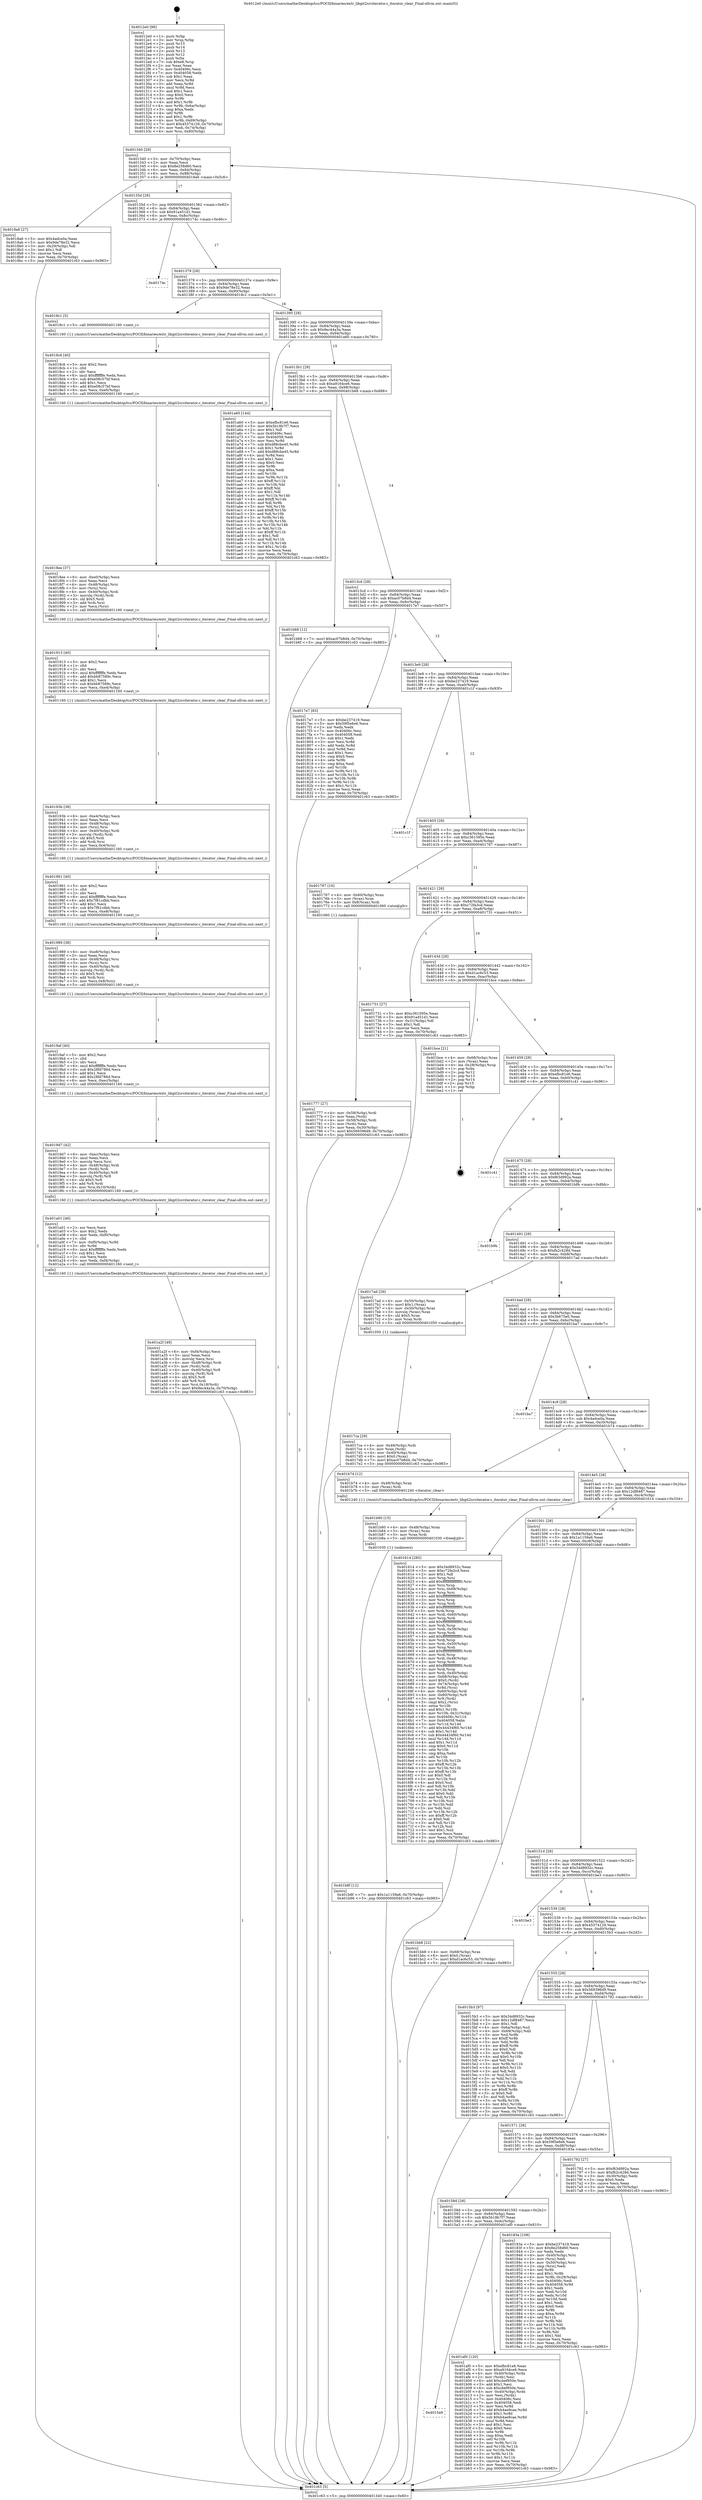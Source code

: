 digraph "0x4012e0" {
  label = "0x4012e0 (/mnt/c/Users/mathe/Desktop/tcc/POCII/binaries/extr_libgit2srciterator.c_iterator_clear_Final-ollvm.out::main(0))"
  labelloc = "t"
  node[shape=record]

  Entry [label="",width=0.3,height=0.3,shape=circle,fillcolor=black,style=filled]
  "0x401340" [label="{
     0x401340 [29]\l
     | [instrs]\l
     &nbsp;&nbsp;0x401340 \<+3\>: mov -0x70(%rbp),%eax\l
     &nbsp;&nbsp;0x401343 \<+2\>: mov %eax,%ecx\l
     &nbsp;&nbsp;0x401345 \<+6\>: sub $0x8e258d60,%ecx\l
     &nbsp;&nbsp;0x40134b \<+6\>: mov %eax,-0x84(%rbp)\l
     &nbsp;&nbsp;0x401351 \<+6\>: mov %ecx,-0x88(%rbp)\l
     &nbsp;&nbsp;0x401357 \<+6\>: je 00000000004018a6 \<main+0x5c6\>\l
  }"]
  "0x4018a6" [label="{
     0x4018a6 [27]\l
     | [instrs]\l
     &nbsp;&nbsp;0x4018a6 \<+5\>: mov $0x4adce0a,%eax\l
     &nbsp;&nbsp;0x4018ab \<+5\>: mov $0x9de78e32,%ecx\l
     &nbsp;&nbsp;0x4018b0 \<+3\>: mov -0x29(%rbp),%dl\l
     &nbsp;&nbsp;0x4018b3 \<+3\>: test $0x1,%dl\l
     &nbsp;&nbsp;0x4018b6 \<+3\>: cmovne %ecx,%eax\l
     &nbsp;&nbsp;0x4018b9 \<+3\>: mov %eax,-0x70(%rbp)\l
     &nbsp;&nbsp;0x4018bc \<+5\>: jmp 0000000000401c63 \<main+0x983\>\l
  }"]
  "0x40135d" [label="{
     0x40135d [28]\l
     | [instrs]\l
     &nbsp;&nbsp;0x40135d \<+5\>: jmp 0000000000401362 \<main+0x82\>\l
     &nbsp;&nbsp;0x401362 \<+6\>: mov -0x84(%rbp),%eax\l
     &nbsp;&nbsp;0x401368 \<+5\>: sub $0x91a451d1,%eax\l
     &nbsp;&nbsp;0x40136d \<+6\>: mov %eax,-0x8c(%rbp)\l
     &nbsp;&nbsp;0x401373 \<+6\>: je 000000000040174c \<main+0x46c\>\l
  }"]
  Exit [label="",width=0.3,height=0.3,shape=circle,fillcolor=black,style=filled,peripheries=2]
  "0x40174c" [label="{
     0x40174c\l
  }", style=dashed]
  "0x401379" [label="{
     0x401379 [28]\l
     | [instrs]\l
     &nbsp;&nbsp;0x401379 \<+5\>: jmp 000000000040137e \<main+0x9e\>\l
     &nbsp;&nbsp;0x40137e \<+6\>: mov -0x84(%rbp),%eax\l
     &nbsp;&nbsp;0x401384 \<+5\>: sub $0x9de78e32,%eax\l
     &nbsp;&nbsp;0x401389 \<+6\>: mov %eax,-0x90(%rbp)\l
     &nbsp;&nbsp;0x40138f \<+6\>: je 00000000004018c1 \<main+0x5e1\>\l
  }"]
  "0x401b8f" [label="{
     0x401b8f [12]\l
     | [instrs]\l
     &nbsp;&nbsp;0x401b8f \<+7\>: movl $0x1a1159a6,-0x70(%rbp)\l
     &nbsp;&nbsp;0x401b96 \<+5\>: jmp 0000000000401c63 \<main+0x983\>\l
  }"]
  "0x4018c1" [label="{
     0x4018c1 [5]\l
     | [instrs]\l
     &nbsp;&nbsp;0x4018c1 \<+5\>: call 0000000000401160 \<next_i\>\l
     | [calls]\l
     &nbsp;&nbsp;0x401160 \{1\} (/mnt/c/Users/mathe/Desktop/tcc/POCII/binaries/extr_libgit2srciterator.c_iterator_clear_Final-ollvm.out::next_i)\l
  }"]
  "0x401395" [label="{
     0x401395 [28]\l
     | [instrs]\l
     &nbsp;&nbsp;0x401395 \<+5\>: jmp 000000000040139a \<main+0xba\>\l
     &nbsp;&nbsp;0x40139a \<+6\>: mov -0x84(%rbp),%eax\l
     &nbsp;&nbsp;0x4013a0 \<+5\>: sub $0x9ec44a3a,%eax\l
     &nbsp;&nbsp;0x4013a5 \<+6\>: mov %eax,-0x94(%rbp)\l
     &nbsp;&nbsp;0x4013ab \<+6\>: je 0000000000401a60 \<main+0x780\>\l
  }"]
  "0x401b80" [label="{
     0x401b80 [15]\l
     | [instrs]\l
     &nbsp;&nbsp;0x401b80 \<+4\>: mov -0x48(%rbp),%rax\l
     &nbsp;&nbsp;0x401b84 \<+3\>: mov (%rax),%rax\l
     &nbsp;&nbsp;0x401b87 \<+3\>: mov %rax,%rdi\l
     &nbsp;&nbsp;0x401b8a \<+5\>: call 0000000000401030 \<free@plt\>\l
     | [calls]\l
     &nbsp;&nbsp;0x401030 \{1\} (unknown)\l
  }"]
  "0x401a60" [label="{
     0x401a60 [144]\l
     | [instrs]\l
     &nbsp;&nbsp;0x401a60 \<+5\>: mov $0xefbc81e6,%eax\l
     &nbsp;&nbsp;0x401a65 \<+5\>: mov $0x5b18b7f7,%ecx\l
     &nbsp;&nbsp;0x401a6a \<+2\>: mov $0x1,%dl\l
     &nbsp;&nbsp;0x401a6c \<+7\>: mov 0x40406c,%esi\l
     &nbsp;&nbsp;0x401a73 \<+7\>: mov 0x404058,%edi\l
     &nbsp;&nbsp;0x401a7a \<+3\>: mov %esi,%r8d\l
     &nbsp;&nbsp;0x401a7d \<+7\>: sub $0xd88cbe45,%r8d\l
     &nbsp;&nbsp;0x401a84 \<+4\>: sub $0x1,%r8d\l
     &nbsp;&nbsp;0x401a88 \<+7\>: add $0xd88cbe45,%r8d\l
     &nbsp;&nbsp;0x401a8f \<+4\>: imul %r8d,%esi\l
     &nbsp;&nbsp;0x401a93 \<+3\>: and $0x1,%esi\l
     &nbsp;&nbsp;0x401a96 \<+3\>: cmp $0x0,%esi\l
     &nbsp;&nbsp;0x401a99 \<+4\>: sete %r9b\l
     &nbsp;&nbsp;0x401a9d \<+3\>: cmp $0xa,%edi\l
     &nbsp;&nbsp;0x401aa0 \<+4\>: setl %r10b\l
     &nbsp;&nbsp;0x401aa4 \<+3\>: mov %r9b,%r11b\l
     &nbsp;&nbsp;0x401aa7 \<+4\>: xor $0xff,%r11b\l
     &nbsp;&nbsp;0x401aab \<+3\>: mov %r10b,%bl\l
     &nbsp;&nbsp;0x401aae \<+3\>: xor $0xff,%bl\l
     &nbsp;&nbsp;0x401ab1 \<+3\>: xor $0x1,%dl\l
     &nbsp;&nbsp;0x401ab4 \<+3\>: mov %r11b,%r14b\l
     &nbsp;&nbsp;0x401ab7 \<+4\>: and $0xff,%r14b\l
     &nbsp;&nbsp;0x401abb \<+3\>: and %dl,%r9b\l
     &nbsp;&nbsp;0x401abe \<+3\>: mov %bl,%r15b\l
     &nbsp;&nbsp;0x401ac1 \<+4\>: and $0xff,%r15b\l
     &nbsp;&nbsp;0x401ac5 \<+3\>: and %dl,%r10b\l
     &nbsp;&nbsp;0x401ac8 \<+3\>: or %r9b,%r14b\l
     &nbsp;&nbsp;0x401acb \<+3\>: or %r10b,%r15b\l
     &nbsp;&nbsp;0x401ace \<+3\>: xor %r15b,%r14b\l
     &nbsp;&nbsp;0x401ad1 \<+3\>: or %bl,%r11b\l
     &nbsp;&nbsp;0x401ad4 \<+4\>: xor $0xff,%r11b\l
     &nbsp;&nbsp;0x401ad8 \<+3\>: or $0x1,%dl\l
     &nbsp;&nbsp;0x401adb \<+3\>: and %dl,%r11b\l
     &nbsp;&nbsp;0x401ade \<+3\>: or %r11b,%r14b\l
     &nbsp;&nbsp;0x401ae1 \<+4\>: test $0x1,%r14b\l
     &nbsp;&nbsp;0x401ae5 \<+3\>: cmovne %ecx,%eax\l
     &nbsp;&nbsp;0x401ae8 \<+3\>: mov %eax,-0x70(%rbp)\l
     &nbsp;&nbsp;0x401aeb \<+5\>: jmp 0000000000401c63 \<main+0x983\>\l
  }"]
  "0x4013b1" [label="{
     0x4013b1 [28]\l
     | [instrs]\l
     &nbsp;&nbsp;0x4013b1 \<+5\>: jmp 00000000004013b6 \<main+0xd6\>\l
     &nbsp;&nbsp;0x4013b6 \<+6\>: mov -0x84(%rbp),%eax\l
     &nbsp;&nbsp;0x4013bc \<+5\>: sub $0xa9164ce6,%eax\l
     &nbsp;&nbsp;0x4013c1 \<+6\>: mov %eax,-0x98(%rbp)\l
     &nbsp;&nbsp;0x4013c7 \<+6\>: je 0000000000401b68 \<main+0x888\>\l
  }"]
  "0x4015a9" [label="{
     0x4015a9\l
  }", style=dashed]
  "0x401b68" [label="{
     0x401b68 [12]\l
     | [instrs]\l
     &nbsp;&nbsp;0x401b68 \<+7\>: movl $0xac07b8d4,-0x70(%rbp)\l
     &nbsp;&nbsp;0x401b6f \<+5\>: jmp 0000000000401c63 \<main+0x983\>\l
  }"]
  "0x4013cd" [label="{
     0x4013cd [28]\l
     | [instrs]\l
     &nbsp;&nbsp;0x4013cd \<+5\>: jmp 00000000004013d2 \<main+0xf2\>\l
     &nbsp;&nbsp;0x4013d2 \<+6\>: mov -0x84(%rbp),%eax\l
     &nbsp;&nbsp;0x4013d8 \<+5\>: sub $0xac07b8d4,%eax\l
     &nbsp;&nbsp;0x4013dd \<+6\>: mov %eax,-0x9c(%rbp)\l
     &nbsp;&nbsp;0x4013e3 \<+6\>: je 00000000004017e7 \<main+0x507\>\l
  }"]
  "0x401af0" [label="{
     0x401af0 [120]\l
     | [instrs]\l
     &nbsp;&nbsp;0x401af0 \<+5\>: mov $0xefbc81e6,%eax\l
     &nbsp;&nbsp;0x401af5 \<+5\>: mov $0xa9164ce6,%ecx\l
     &nbsp;&nbsp;0x401afa \<+4\>: mov -0x40(%rbp),%rdx\l
     &nbsp;&nbsp;0x401afe \<+2\>: mov (%rdx),%esi\l
     &nbsp;&nbsp;0x401b00 \<+6\>: add $0xcbef950e,%esi\l
     &nbsp;&nbsp;0x401b06 \<+3\>: add $0x1,%esi\l
     &nbsp;&nbsp;0x401b09 \<+6\>: sub $0xcbef950e,%esi\l
     &nbsp;&nbsp;0x401b0f \<+4\>: mov -0x40(%rbp),%rdx\l
     &nbsp;&nbsp;0x401b13 \<+2\>: mov %esi,(%rdx)\l
     &nbsp;&nbsp;0x401b15 \<+7\>: mov 0x40406c,%esi\l
     &nbsp;&nbsp;0x401b1c \<+7\>: mov 0x404058,%edi\l
     &nbsp;&nbsp;0x401b23 \<+3\>: mov %esi,%r8d\l
     &nbsp;&nbsp;0x401b26 \<+7\>: add $0xb4ae9cae,%r8d\l
     &nbsp;&nbsp;0x401b2d \<+4\>: sub $0x1,%r8d\l
     &nbsp;&nbsp;0x401b31 \<+7\>: sub $0xb4ae9cae,%r8d\l
     &nbsp;&nbsp;0x401b38 \<+4\>: imul %r8d,%esi\l
     &nbsp;&nbsp;0x401b3c \<+3\>: and $0x1,%esi\l
     &nbsp;&nbsp;0x401b3f \<+3\>: cmp $0x0,%esi\l
     &nbsp;&nbsp;0x401b42 \<+4\>: sete %r9b\l
     &nbsp;&nbsp;0x401b46 \<+3\>: cmp $0xa,%edi\l
     &nbsp;&nbsp;0x401b49 \<+4\>: setl %r10b\l
     &nbsp;&nbsp;0x401b4d \<+3\>: mov %r9b,%r11b\l
     &nbsp;&nbsp;0x401b50 \<+3\>: and %r10b,%r11b\l
     &nbsp;&nbsp;0x401b53 \<+3\>: xor %r10b,%r9b\l
     &nbsp;&nbsp;0x401b56 \<+3\>: or %r9b,%r11b\l
     &nbsp;&nbsp;0x401b59 \<+4\>: test $0x1,%r11b\l
     &nbsp;&nbsp;0x401b5d \<+3\>: cmovne %ecx,%eax\l
     &nbsp;&nbsp;0x401b60 \<+3\>: mov %eax,-0x70(%rbp)\l
     &nbsp;&nbsp;0x401b63 \<+5\>: jmp 0000000000401c63 \<main+0x983\>\l
  }"]
  "0x4017e7" [label="{
     0x4017e7 [83]\l
     | [instrs]\l
     &nbsp;&nbsp;0x4017e7 \<+5\>: mov $0xbe237419,%eax\l
     &nbsp;&nbsp;0x4017ec \<+5\>: mov $0x59f5e6e6,%ecx\l
     &nbsp;&nbsp;0x4017f1 \<+2\>: xor %edx,%edx\l
     &nbsp;&nbsp;0x4017f3 \<+7\>: mov 0x40406c,%esi\l
     &nbsp;&nbsp;0x4017fa \<+7\>: mov 0x404058,%edi\l
     &nbsp;&nbsp;0x401801 \<+3\>: sub $0x1,%edx\l
     &nbsp;&nbsp;0x401804 \<+3\>: mov %esi,%r8d\l
     &nbsp;&nbsp;0x401807 \<+3\>: add %edx,%r8d\l
     &nbsp;&nbsp;0x40180a \<+4\>: imul %r8d,%esi\l
     &nbsp;&nbsp;0x40180e \<+3\>: and $0x1,%esi\l
     &nbsp;&nbsp;0x401811 \<+3\>: cmp $0x0,%esi\l
     &nbsp;&nbsp;0x401814 \<+4\>: sete %r9b\l
     &nbsp;&nbsp;0x401818 \<+3\>: cmp $0xa,%edi\l
     &nbsp;&nbsp;0x40181b \<+4\>: setl %r10b\l
     &nbsp;&nbsp;0x40181f \<+3\>: mov %r9b,%r11b\l
     &nbsp;&nbsp;0x401822 \<+3\>: and %r10b,%r11b\l
     &nbsp;&nbsp;0x401825 \<+3\>: xor %r10b,%r9b\l
     &nbsp;&nbsp;0x401828 \<+3\>: or %r9b,%r11b\l
     &nbsp;&nbsp;0x40182b \<+4\>: test $0x1,%r11b\l
     &nbsp;&nbsp;0x40182f \<+3\>: cmovne %ecx,%eax\l
     &nbsp;&nbsp;0x401832 \<+3\>: mov %eax,-0x70(%rbp)\l
     &nbsp;&nbsp;0x401835 \<+5\>: jmp 0000000000401c63 \<main+0x983\>\l
  }"]
  "0x4013e9" [label="{
     0x4013e9 [28]\l
     | [instrs]\l
     &nbsp;&nbsp;0x4013e9 \<+5\>: jmp 00000000004013ee \<main+0x10e\>\l
     &nbsp;&nbsp;0x4013ee \<+6\>: mov -0x84(%rbp),%eax\l
     &nbsp;&nbsp;0x4013f4 \<+5\>: sub $0xbe237419,%eax\l
     &nbsp;&nbsp;0x4013f9 \<+6\>: mov %eax,-0xa0(%rbp)\l
     &nbsp;&nbsp;0x4013ff \<+6\>: je 0000000000401c1f \<main+0x93f\>\l
  }"]
  "0x401a2f" [label="{
     0x401a2f [49]\l
     | [instrs]\l
     &nbsp;&nbsp;0x401a2f \<+6\>: mov -0xf4(%rbp),%ecx\l
     &nbsp;&nbsp;0x401a35 \<+3\>: imul %eax,%ecx\l
     &nbsp;&nbsp;0x401a38 \<+3\>: movslq %ecx,%rsi\l
     &nbsp;&nbsp;0x401a3b \<+4\>: mov -0x48(%rbp),%rdi\l
     &nbsp;&nbsp;0x401a3f \<+3\>: mov (%rdi),%rdi\l
     &nbsp;&nbsp;0x401a42 \<+4\>: mov -0x40(%rbp),%r8\l
     &nbsp;&nbsp;0x401a46 \<+3\>: movslq (%r8),%r8\l
     &nbsp;&nbsp;0x401a49 \<+4\>: shl $0x5,%r8\l
     &nbsp;&nbsp;0x401a4d \<+3\>: add %r8,%rdi\l
     &nbsp;&nbsp;0x401a50 \<+4\>: mov %rsi,0x18(%rdi)\l
     &nbsp;&nbsp;0x401a54 \<+7\>: movl $0x9ec44a3a,-0x70(%rbp)\l
     &nbsp;&nbsp;0x401a5b \<+5\>: jmp 0000000000401c63 \<main+0x983\>\l
  }"]
  "0x401c1f" [label="{
     0x401c1f\l
  }", style=dashed]
  "0x401405" [label="{
     0x401405 [28]\l
     | [instrs]\l
     &nbsp;&nbsp;0x401405 \<+5\>: jmp 000000000040140a \<main+0x12a\>\l
     &nbsp;&nbsp;0x40140a \<+6\>: mov -0x84(%rbp),%eax\l
     &nbsp;&nbsp;0x401410 \<+5\>: sub $0xc361595e,%eax\l
     &nbsp;&nbsp;0x401415 \<+6\>: mov %eax,-0xa4(%rbp)\l
     &nbsp;&nbsp;0x40141b \<+6\>: je 0000000000401767 \<main+0x487\>\l
  }"]
  "0x401a01" [label="{
     0x401a01 [46]\l
     | [instrs]\l
     &nbsp;&nbsp;0x401a01 \<+2\>: xor %ecx,%ecx\l
     &nbsp;&nbsp;0x401a03 \<+5\>: mov $0x2,%edx\l
     &nbsp;&nbsp;0x401a08 \<+6\>: mov %edx,-0xf0(%rbp)\l
     &nbsp;&nbsp;0x401a0e \<+1\>: cltd\l
     &nbsp;&nbsp;0x401a0f \<+7\>: mov -0xf0(%rbp),%r9d\l
     &nbsp;&nbsp;0x401a16 \<+3\>: idiv %r9d\l
     &nbsp;&nbsp;0x401a19 \<+6\>: imul $0xfffffffe,%edx,%edx\l
     &nbsp;&nbsp;0x401a1f \<+3\>: sub $0x1,%ecx\l
     &nbsp;&nbsp;0x401a22 \<+2\>: sub %ecx,%edx\l
     &nbsp;&nbsp;0x401a24 \<+6\>: mov %edx,-0xf4(%rbp)\l
     &nbsp;&nbsp;0x401a2a \<+5\>: call 0000000000401160 \<next_i\>\l
     | [calls]\l
     &nbsp;&nbsp;0x401160 \{1\} (/mnt/c/Users/mathe/Desktop/tcc/POCII/binaries/extr_libgit2srciterator.c_iterator_clear_Final-ollvm.out::next_i)\l
  }"]
  "0x401767" [label="{
     0x401767 [16]\l
     | [instrs]\l
     &nbsp;&nbsp;0x401767 \<+4\>: mov -0x60(%rbp),%rax\l
     &nbsp;&nbsp;0x40176b \<+3\>: mov (%rax),%rax\l
     &nbsp;&nbsp;0x40176e \<+4\>: mov 0x8(%rax),%rdi\l
     &nbsp;&nbsp;0x401772 \<+5\>: call 0000000000401060 \<atoi@plt\>\l
     | [calls]\l
     &nbsp;&nbsp;0x401060 \{1\} (unknown)\l
  }"]
  "0x401421" [label="{
     0x401421 [28]\l
     | [instrs]\l
     &nbsp;&nbsp;0x401421 \<+5\>: jmp 0000000000401426 \<main+0x146\>\l
     &nbsp;&nbsp;0x401426 \<+6\>: mov -0x84(%rbp),%eax\l
     &nbsp;&nbsp;0x40142c \<+5\>: sub $0xc72fa3cd,%eax\l
     &nbsp;&nbsp;0x401431 \<+6\>: mov %eax,-0xa8(%rbp)\l
     &nbsp;&nbsp;0x401437 \<+6\>: je 0000000000401731 \<main+0x451\>\l
  }"]
  "0x4019d7" [label="{
     0x4019d7 [42]\l
     | [instrs]\l
     &nbsp;&nbsp;0x4019d7 \<+6\>: mov -0xec(%rbp),%ecx\l
     &nbsp;&nbsp;0x4019dd \<+3\>: imul %eax,%ecx\l
     &nbsp;&nbsp;0x4019e0 \<+3\>: movslq %ecx,%rsi\l
     &nbsp;&nbsp;0x4019e3 \<+4\>: mov -0x48(%rbp),%rdi\l
     &nbsp;&nbsp;0x4019e7 \<+3\>: mov (%rdi),%rdi\l
     &nbsp;&nbsp;0x4019ea \<+4\>: mov -0x40(%rbp),%r8\l
     &nbsp;&nbsp;0x4019ee \<+3\>: movslq (%r8),%r8\l
     &nbsp;&nbsp;0x4019f1 \<+4\>: shl $0x5,%r8\l
     &nbsp;&nbsp;0x4019f5 \<+3\>: add %r8,%rdi\l
     &nbsp;&nbsp;0x4019f8 \<+4\>: mov %rsi,0x10(%rdi)\l
     &nbsp;&nbsp;0x4019fc \<+5\>: call 0000000000401160 \<next_i\>\l
     | [calls]\l
     &nbsp;&nbsp;0x401160 \{1\} (/mnt/c/Users/mathe/Desktop/tcc/POCII/binaries/extr_libgit2srciterator.c_iterator_clear_Final-ollvm.out::next_i)\l
  }"]
  "0x401731" [label="{
     0x401731 [27]\l
     | [instrs]\l
     &nbsp;&nbsp;0x401731 \<+5\>: mov $0xc361595e,%eax\l
     &nbsp;&nbsp;0x401736 \<+5\>: mov $0x91a451d1,%ecx\l
     &nbsp;&nbsp;0x40173b \<+3\>: mov -0x31(%rbp),%dl\l
     &nbsp;&nbsp;0x40173e \<+3\>: test $0x1,%dl\l
     &nbsp;&nbsp;0x401741 \<+3\>: cmovne %ecx,%eax\l
     &nbsp;&nbsp;0x401744 \<+3\>: mov %eax,-0x70(%rbp)\l
     &nbsp;&nbsp;0x401747 \<+5\>: jmp 0000000000401c63 \<main+0x983\>\l
  }"]
  "0x40143d" [label="{
     0x40143d [28]\l
     | [instrs]\l
     &nbsp;&nbsp;0x40143d \<+5\>: jmp 0000000000401442 \<main+0x162\>\l
     &nbsp;&nbsp;0x401442 \<+6\>: mov -0x84(%rbp),%eax\l
     &nbsp;&nbsp;0x401448 \<+5\>: sub $0xd1ac6c53,%eax\l
     &nbsp;&nbsp;0x40144d \<+6\>: mov %eax,-0xac(%rbp)\l
     &nbsp;&nbsp;0x401453 \<+6\>: je 0000000000401bce \<main+0x8ee\>\l
  }"]
  "0x4019af" [label="{
     0x4019af [40]\l
     | [instrs]\l
     &nbsp;&nbsp;0x4019af \<+5\>: mov $0x2,%ecx\l
     &nbsp;&nbsp;0x4019b4 \<+1\>: cltd\l
     &nbsp;&nbsp;0x4019b5 \<+2\>: idiv %ecx\l
     &nbsp;&nbsp;0x4019b7 \<+6\>: imul $0xfffffffe,%edx,%ecx\l
     &nbsp;&nbsp;0x4019bd \<+6\>: sub $0x28fd786d,%ecx\l
     &nbsp;&nbsp;0x4019c3 \<+3\>: add $0x1,%ecx\l
     &nbsp;&nbsp;0x4019c6 \<+6\>: add $0x28fd786d,%ecx\l
     &nbsp;&nbsp;0x4019cc \<+6\>: mov %ecx,-0xec(%rbp)\l
     &nbsp;&nbsp;0x4019d2 \<+5\>: call 0000000000401160 \<next_i\>\l
     | [calls]\l
     &nbsp;&nbsp;0x401160 \{1\} (/mnt/c/Users/mathe/Desktop/tcc/POCII/binaries/extr_libgit2srciterator.c_iterator_clear_Final-ollvm.out::next_i)\l
  }"]
  "0x401bce" [label="{
     0x401bce [21]\l
     | [instrs]\l
     &nbsp;&nbsp;0x401bce \<+4\>: mov -0x68(%rbp),%rax\l
     &nbsp;&nbsp;0x401bd2 \<+2\>: mov (%rax),%eax\l
     &nbsp;&nbsp;0x401bd4 \<+4\>: lea -0x28(%rbp),%rsp\l
     &nbsp;&nbsp;0x401bd8 \<+1\>: pop %rbx\l
     &nbsp;&nbsp;0x401bd9 \<+2\>: pop %r12\l
     &nbsp;&nbsp;0x401bdb \<+2\>: pop %r13\l
     &nbsp;&nbsp;0x401bdd \<+2\>: pop %r14\l
     &nbsp;&nbsp;0x401bdf \<+2\>: pop %r15\l
     &nbsp;&nbsp;0x401be1 \<+1\>: pop %rbp\l
     &nbsp;&nbsp;0x401be2 \<+1\>: ret\l
  }"]
  "0x401459" [label="{
     0x401459 [28]\l
     | [instrs]\l
     &nbsp;&nbsp;0x401459 \<+5\>: jmp 000000000040145e \<main+0x17e\>\l
     &nbsp;&nbsp;0x40145e \<+6\>: mov -0x84(%rbp),%eax\l
     &nbsp;&nbsp;0x401464 \<+5\>: sub $0xefbc81e6,%eax\l
     &nbsp;&nbsp;0x401469 \<+6\>: mov %eax,-0xb0(%rbp)\l
     &nbsp;&nbsp;0x40146f \<+6\>: je 0000000000401c41 \<main+0x961\>\l
  }"]
  "0x401989" [label="{
     0x401989 [38]\l
     | [instrs]\l
     &nbsp;&nbsp;0x401989 \<+6\>: mov -0xe8(%rbp),%ecx\l
     &nbsp;&nbsp;0x40198f \<+3\>: imul %eax,%ecx\l
     &nbsp;&nbsp;0x401992 \<+4\>: mov -0x48(%rbp),%rsi\l
     &nbsp;&nbsp;0x401996 \<+3\>: mov (%rsi),%rsi\l
     &nbsp;&nbsp;0x401999 \<+4\>: mov -0x40(%rbp),%rdi\l
     &nbsp;&nbsp;0x40199d \<+3\>: movslq (%rdi),%rdi\l
     &nbsp;&nbsp;0x4019a0 \<+4\>: shl $0x5,%rdi\l
     &nbsp;&nbsp;0x4019a4 \<+3\>: add %rdi,%rsi\l
     &nbsp;&nbsp;0x4019a7 \<+3\>: mov %ecx,0x8(%rsi)\l
     &nbsp;&nbsp;0x4019aa \<+5\>: call 0000000000401160 \<next_i\>\l
     | [calls]\l
     &nbsp;&nbsp;0x401160 \{1\} (/mnt/c/Users/mathe/Desktop/tcc/POCII/binaries/extr_libgit2srciterator.c_iterator_clear_Final-ollvm.out::next_i)\l
  }"]
  "0x401c41" [label="{
     0x401c41\l
  }", style=dashed]
  "0x401475" [label="{
     0x401475 [28]\l
     | [instrs]\l
     &nbsp;&nbsp;0x401475 \<+5\>: jmp 000000000040147a \<main+0x19a\>\l
     &nbsp;&nbsp;0x40147a \<+6\>: mov -0x84(%rbp),%eax\l
     &nbsp;&nbsp;0x401480 \<+5\>: sub $0xf63d992a,%eax\l
     &nbsp;&nbsp;0x401485 \<+6\>: mov %eax,-0xb4(%rbp)\l
     &nbsp;&nbsp;0x40148b \<+6\>: je 0000000000401b9b \<main+0x8bb\>\l
  }"]
  "0x401961" [label="{
     0x401961 [40]\l
     | [instrs]\l
     &nbsp;&nbsp;0x401961 \<+5\>: mov $0x2,%ecx\l
     &nbsp;&nbsp;0x401966 \<+1\>: cltd\l
     &nbsp;&nbsp;0x401967 \<+2\>: idiv %ecx\l
     &nbsp;&nbsp;0x401969 \<+6\>: imul $0xfffffffe,%edx,%ecx\l
     &nbsp;&nbsp;0x40196f \<+6\>: add $0x7f81cdbb,%ecx\l
     &nbsp;&nbsp;0x401975 \<+3\>: add $0x1,%ecx\l
     &nbsp;&nbsp;0x401978 \<+6\>: sub $0x7f81cdbb,%ecx\l
     &nbsp;&nbsp;0x40197e \<+6\>: mov %ecx,-0xe8(%rbp)\l
     &nbsp;&nbsp;0x401984 \<+5\>: call 0000000000401160 \<next_i\>\l
     | [calls]\l
     &nbsp;&nbsp;0x401160 \{1\} (/mnt/c/Users/mathe/Desktop/tcc/POCII/binaries/extr_libgit2srciterator.c_iterator_clear_Final-ollvm.out::next_i)\l
  }"]
  "0x401b9b" [label="{
     0x401b9b\l
  }", style=dashed]
  "0x401491" [label="{
     0x401491 [28]\l
     | [instrs]\l
     &nbsp;&nbsp;0x401491 \<+5\>: jmp 0000000000401496 \<main+0x1b6\>\l
     &nbsp;&nbsp;0x401496 \<+6\>: mov -0x84(%rbp),%eax\l
     &nbsp;&nbsp;0x40149c \<+5\>: sub $0xfb2c428d,%eax\l
     &nbsp;&nbsp;0x4014a1 \<+6\>: mov %eax,-0xb8(%rbp)\l
     &nbsp;&nbsp;0x4014a7 \<+6\>: je 00000000004017ad \<main+0x4cd\>\l
  }"]
  "0x40193b" [label="{
     0x40193b [38]\l
     | [instrs]\l
     &nbsp;&nbsp;0x40193b \<+6\>: mov -0xe4(%rbp),%ecx\l
     &nbsp;&nbsp;0x401941 \<+3\>: imul %eax,%ecx\l
     &nbsp;&nbsp;0x401944 \<+4\>: mov -0x48(%rbp),%rsi\l
     &nbsp;&nbsp;0x401948 \<+3\>: mov (%rsi),%rsi\l
     &nbsp;&nbsp;0x40194b \<+4\>: mov -0x40(%rbp),%rdi\l
     &nbsp;&nbsp;0x40194f \<+3\>: movslq (%rdi),%rdi\l
     &nbsp;&nbsp;0x401952 \<+4\>: shl $0x5,%rdi\l
     &nbsp;&nbsp;0x401956 \<+3\>: add %rdi,%rsi\l
     &nbsp;&nbsp;0x401959 \<+3\>: mov %ecx,0x4(%rsi)\l
     &nbsp;&nbsp;0x40195c \<+5\>: call 0000000000401160 \<next_i\>\l
     | [calls]\l
     &nbsp;&nbsp;0x401160 \{1\} (/mnt/c/Users/mathe/Desktop/tcc/POCII/binaries/extr_libgit2srciterator.c_iterator_clear_Final-ollvm.out::next_i)\l
  }"]
  "0x4017ad" [label="{
     0x4017ad [29]\l
     | [instrs]\l
     &nbsp;&nbsp;0x4017ad \<+4\>: mov -0x50(%rbp),%rax\l
     &nbsp;&nbsp;0x4017b1 \<+6\>: movl $0x1,(%rax)\l
     &nbsp;&nbsp;0x4017b7 \<+4\>: mov -0x50(%rbp),%rax\l
     &nbsp;&nbsp;0x4017bb \<+3\>: movslq (%rax),%rax\l
     &nbsp;&nbsp;0x4017be \<+4\>: shl $0x5,%rax\l
     &nbsp;&nbsp;0x4017c2 \<+3\>: mov %rax,%rdi\l
     &nbsp;&nbsp;0x4017c5 \<+5\>: call 0000000000401050 \<malloc@plt\>\l
     | [calls]\l
     &nbsp;&nbsp;0x401050 \{1\} (unknown)\l
  }"]
  "0x4014ad" [label="{
     0x4014ad [28]\l
     | [instrs]\l
     &nbsp;&nbsp;0x4014ad \<+5\>: jmp 00000000004014b2 \<main+0x1d2\>\l
     &nbsp;&nbsp;0x4014b2 \<+6\>: mov -0x84(%rbp),%eax\l
     &nbsp;&nbsp;0x4014b8 \<+5\>: sub $0x3b675e0,%eax\l
     &nbsp;&nbsp;0x4014bd \<+6\>: mov %eax,-0xbc(%rbp)\l
     &nbsp;&nbsp;0x4014c3 \<+6\>: je 0000000000401ba7 \<main+0x8c7\>\l
  }"]
  "0x401913" [label="{
     0x401913 [40]\l
     | [instrs]\l
     &nbsp;&nbsp;0x401913 \<+5\>: mov $0x2,%ecx\l
     &nbsp;&nbsp;0x401918 \<+1\>: cltd\l
     &nbsp;&nbsp;0x401919 \<+2\>: idiv %ecx\l
     &nbsp;&nbsp;0x40191b \<+6\>: imul $0xfffffffe,%edx,%ecx\l
     &nbsp;&nbsp;0x401921 \<+6\>: add $0xbb87589c,%ecx\l
     &nbsp;&nbsp;0x401927 \<+3\>: add $0x1,%ecx\l
     &nbsp;&nbsp;0x40192a \<+6\>: sub $0xbb87589c,%ecx\l
     &nbsp;&nbsp;0x401930 \<+6\>: mov %ecx,-0xe4(%rbp)\l
     &nbsp;&nbsp;0x401936 \<+5\>: call 0000000000401160 \<next_i\>\l
     | [calls]\l
     &nbsp;&nbsp;0x401160 \{1\} (/mnt/c/Users/mathe/Desktop/tcc/POCII/binaries/extr_libgit2srciterator.c_iterator_clear_Final-ollvm.out::next_i)\l
  }"]
  "0x401ba7" [label="{
     0x401ba7\l
  }", style=dashed]
  "0x4014c9" [label="{
     0x4014c9 [28]\l
     | [instrs]\l
     &nbsp;&nbsp;0x4014c9 \<+5\>: jmp 00000000004014ce \<main+0x1ee\>\l
     &nbsp;&nbsp;0x4014ce \<+6\>: mov -0x84(%rbp),%eax\l
     &nbsp;&nbsp;0x4014d4 \<+5\>: sub $0x4adce0a,%eax\l
     &nbsp;&nbsp;0x4014d9 \<+6\>: mov %eax,-0xc0(%rbp)\l
     &nbsp;&nbsp;0x4014df \<+6\>: je 0000000000401b74 \<main+0x894\>\l
  }"]
  "0x4018ee" [label="{
     0x4018ee [37]\l
     | [instrs]\l
     &nbsp;&nbsp;0x4018ee \<+6\>: mov -0xe0(%rbp),%ecx\l
     &nbsp;&nbsp;0x4018f4 \<+3\>: imul %eax,%ecx\l
     &nbsp;&nbsp;0x4018f7 \<+4\>: mov -0x48(%rbp),%rsi\l
     &nbsp;&nbsp;0x4018fb \<+3\>: mov (%rsi),%rsi\l
     &nbsp;&nbsp;0x4018fe \<+4\>: mov -0x40(%rbp),%rdi\l
     &nbsp;&nbsp;0x401902 \<+3\>: movslq (%rdi),%rdi\l
     &nbsp;&nbsp;0x401905 \<+4\>: shl $0x5,%rdi\l
     &nbsp;&nbsp;0x401909 \<+3\>: add %rdi,%rsi\l
     &nbsp;&nbsp;0x40190c \<+2\>: mov %ecx,(%rsi)\l
     &nbsp;&nbsp;0x40190e \<+5\>: call 0000000000401160 \<next_i\>\l
     | [calls]\l
     &nbsp;&nbsp;0x401160 \{1\} (/mnt/c/Users/mathe/Desktop/tcc/POCII/binaries/extr_libgit2srciterator.c_iterator_clear_Final-ollvm.out::next_i)\l
  }"]
  "0x401b74" [label="{
     0x401b74 [12]\l
     | [instrs]\l
     &nbsp;&nbsp;0x401b74 \<+4\>: mov -0x48(%rbp),%rax\l
     &nbsp;&nbsp;0x401b78 \<+3\>: mov (%rax),%rdi\l
     &nbsp;&nbsp;0x401b7b \<+5\>: call 0000000000401240 \<iterator_clear\>\l
     | [calls]\l
     &nbsp;&nbsp;0x401240 \{1\} (/mnt/c/Users/mathe/Desktop/tcc/POCII/binaries/extr_libgit2srciterator.c_iterator_clear_Final-ollvm.out::iterator_clear)\l
  }"]
  "0x4014e5" [label="{
     0x4014e5 [28]\l
     | [instrs]\l
     &nbsp;&nbsp;0x4014e5 \<+5\>: jmp 00000000004014ea \<main+0x20a\>\l
     &nbsp;&nbsp;0x4014ea \<+6\>: mov -0x84(%rbp),%eax\l
     &nbsp;&nbsp;0x4014f0 \<+5\>: sub $0x12df8487,%eax\l
     &nbsp;&nbsp;0x4014f5 \<+6\>: mov %eax,-0xc4(%rbp)\l
     &nbsp;&nbsp;0x4014fb \<+6\>: je 0000000000401614 \<main+0x334\>\l
  }"]
  "0x4018c6" [label="{
     0x4018c6 [40]\l
     | [instrs]\l
     &nbsp;&nbsp;0x4018c6 \<+5\>: mov $0x2,%ecx\l
     &nbsp;&nbsp;0x4018cb \<+1\>: cltd\l
     &nbsp;&nbsp;0x4018cc \<+2\>: idiv %ecx\l
     &nbsp;&nbsp;0x4018ce \<+6\>: imul $0xfffffffe,%edx,%ecx\l
     &nbsp;&nbsp;0x4018d4 \<+6\>: sub $0xe08c57bf,%ecx\l
     &nbsp;&nbsp;0x4018da \<+3\>: add $0x1,%ecx\l
     &nbsp;&nbsp;0x4018dd \<+6\>: add $0xe08c57bf,%ecx\l
     &nbsp;&nbsp;0x4018e3 \<+6\>: mov %ecx,-0xe0(%rbp)\l
     &nbsp;&nbsp;0x4018e9 \<+5\>: call 0000000000401160 \<next_i\>\l
     | [calls]\l
     &nbsp;&nbsp;0x401160 \{1\} (/mnt/c/Users/mathe/Desktop/tcc/POCII/binaries/extr_libgit2srciterator.c_iterator_clear_Final-ollvm.out::next_i)\l
  }"]
  "0x401614" [label="{
     0x401614 [285]\l
     | [instrs]\l
     &nbsp;&nbsp;0x401614 \<+5\>: mov $0x34d8932c,%eax\l
     &nbsp;&nbsp;0x401619 \<+5\>: mov $0xc72fa3cd,%ecx\l
     &nbsp;&nbsp;0x40161e \<+2\>: mov $0x1,%dl\l
     &nbsp;&nbsp;0x401620 \<+3\>: mov %rsp,%rsi\l
     &nbsp;&nbsp;0x401623 \<+4\>: add $0xfffffffffffffff0,%rsi\l
     &nbsp;&nbsp;0x401627 \<+3\>: mov %rsi,%rsp\l
     &nbsp;&nbsp;0x40162a \<+4\>: mov %rsi,-0x68(%rbp)\l
     &nbsp;&nbsp;0x40162e \<+3\>: mov %rsp,%rsi\l
     &nbsp;&nbsp;0x401631 \<+4\>: add $0xfffffffffffffff0,%rsi\l
     &nbsp;&nbsp;0x401635 \<+3\>: mov %rsi,%rsp\l
     &nbsp;&nbsp;0x401638 \<+3\>: mov %rsp,%rdi\l
     &nbsp;&nbsp;0x40163b \<+4\>: add $0xfffffffffffffff0,%rdi\l
     &nbsp;&nbsp;0x40163f \<+3\>: mov %rdi,%rsp\l
     &nbsp;&nbsp;0x401642 \<+4\>: mov %rdi,-0x60(%rbp)\l
     &nbsp;&nbsp;0x401646 \<+3\>: mov %rsp,%rdi\l
     &nbsp;&nbsp;0x401649 \<+4\>: add $0xfffffffffffffff0,%rdi\l
     &nbsp;&nbsp;0x40164d \<+3\>: mov %rdi,%rsp\l
     &nbsp;&nbsp;0x401650 \<+4\>: mov %rdi,-0x58(%rbp)\l
     &nbsp;&nbsp;0x401654 \<+3\>: mov %rsp,%rdi\l
     &nbsp;&nbsp;0x401657 \<+4\>: add $0xfffffffffffffff0,%rdi\l
     &nbsp;&nbsp;0x40165b \<+3\>: mov %rdi,%rsp\l
     &nbsp;&nbsp;0x40165e \<+4\>: mov %rdi,-0x50(%rbp)\l
     &nbsp;&nbsp;0x401662 \<+3\>: mov %rsp,%rdi\l
     &nbsp;&nbsp;0x401665 \<+4\>: add $0xfffffffffffffff0,%rdi\l
     &nbsp;&nbsp;0x401669 \<+3\>: mov %rdi,%rsp\l
     &nbsp;&nbsp;0x40166c \<+4\>: mov %rdi,-0x48(%rbp)\l
     &nbsp;&nbsp;0x401670 \<+3\>: mov %rsp,%rdi\l
     &nbsp;&nbsp;0x401673 \<+4\>: add $0xfffffffffffffff0,%rdi\l
     &nbsp;&nbsp;0x401677 \<+3\>: mov %rdi,%rsp\l
     &nbsp;&nbsp;0x40167a \<+4\>: mov %rdi,-0x40(%rbp)\l
     &nbsp;&nbsp;0x40167e \<+4\>: mov -0x68(%rbp),%rdi\l
     &nbsp;&nbsp;0x401682 \<+6\>: movl $0x0,(%rdi)\l
     &nbsp;&nbsp;0x401688 \<+4\>: mov -0x74(%rbp),%r8d\l
     &nbsp;&nbsp;0x40168c \<+3\>: mov %r8d,(%rsi)\l
     &nbsp;&nbsp;0x40168f \<+4\>: mov -0x60(%rbp),%rdi\l
     &nbsp;&nbsp;0x401693 \<+4\>: mov -0x80(%rbp),%r9\l
     &nbsp;&nbsp;0x401697 \<+3\>: mov %r9,(%rdi)\l
     &nbsp;&nbsp;0x40169a \<+3\>: cmpl $0x2,(%rsi)\l
     &nbsp;&nbsp;0x40169d \<+4\>: setne %r10b\l
     &nbsp;&nbsp;0x4016a1 \<+4\>: and $0x1,%r10b\l
     &nbsp;&nbsp;0x4016a5 \<+4\>: mov %r10b,-0x31(%rbp)\l
     &nbsp;&nbsp;0x4016a9 \<+8\>: mov 0x40406c,%r11d\l
     &nbsp;&nbsp;0x4016b1 \<+7\>: mov 0x404058,%ebx\l
     &nbsp;&nbsp;0x4016b8 \<+3\>: mov %r11d,%r14d\l
     &nbsp;&nbsp;0x4016bb \<+7\>: add $0x44434f60,%r14d\l
     &nbsp;&nbsp;0x4016c2 \<+4\>: sub $0x1,%r14d\l
     &nbsp;&nbsp;0x4016c6 \<+7\>: sub $0x44434f60,%r14d\l
     &nbsp;&nbsp;0x4016cd \<+4\>: imul %r14d,%r11d\l
     &nbsp;&nbsp;0x4016d1 \<+4\>: and $0x1,%r11d\l
     &nbsp;&nbsp;0x4016d5 \<+4\>: cmp $0x0,%r11d\l
     &nbsp;&nbsp;0x4016d9 \<+4\>: sete %r10b\l
     &nbsp;&nbsp;0x4016dd \<+3\>: cmp $0xa,%ebx\l
     &nbsp;&nbsp;0x4016e0 \<+4\>: setl %r15b\l
     &nbsp;&nbsp;0x4016e4 \<+3\>: mov %r10b,%r12b\l
     &nbsp;&nbsp;0x4016e7 \<+4\>: xor $0xff,%r12b\l
     &nbsp;&nbsp;0x4016eb \<+3\>: mov %r15b,%r13b\l
     &nbsp;&nbsp;0x4016ee \<+4\>: xor $0xff,%r13b\l
     &nbsp;&nbsp;0x4016f2 \<+3\>: xor $0x0,%dl\l
     &nbsp;&nbsp;0x4016f5 \<+3\>: mov %r12b,%sil\l
     &nbsp;&nbsp;0x4016f8 \<+4\>: and $0x0,%sil\l
     &nbsp;&nbsp;0x4016fc \<+3\>: and %dl,%r10b\l
     &nbsp;&nbsp;0x4016ff \<+3\>: mov %r13b,%dil\l
     &nbsp;&nbsp;0x401702 \<+4\>: and $0x0,%dil\l
     &nbsp;&nbsp;0x401706 \<+3\>: and %dl,%r15b\l
     &nbsp;&nbsp;0x401709 \<+3\>: or %r10b,%sil\l
     &nbsp;&nbsp;0x40170c \<+3\>: or %r15b,%dil\l
     &nbsp;&nbsp;0x40170f \<+3\>: xor %dil,%sil\l
     &nbsp;&nbsp;0x401712 \<+3\>: or %r13b,%r12b\l
     &nbsp;&nbsp;0x401715 \<+4\>: xor $0xff,%r12b\l
     &nbsp;&nbsp;0x401719 \<+3\>: or $0x0,%dl\l
     &nbsp;&nbsp;0x40171c \<+3\>: and %dl,%r12b\l
     &nbsp;&nbsp;0x40171f \<+3\>: or %r12b,%sil\l
     &nbsp;&nbsp;0x401722 \<+4\>: test $0x1,%sil\l
     &nbsp;&nbsp;0x401726 \<+3\>: cmovne %ecx,%eax\l
     &nbsp;&nbsp;0x401729 \<+3\>: mov %eax,-0x70(%rbp)\l
     &nbsp;&nbsp;0x40172c \<+5\>: jmp 0000000000401c63 \<main+0x983\>\l
  }"]
  "0x401501" [label="{
     0x401501 [28]\l
     | [instrs]\l
     &nbsp;&nbsp;0x401501 \<+5\>: jmp 0000000000401506 \<main+0x226\>\l
     &nbsp;&nbsp;0x401506 \<+6\>: mov -0x84(%rbp),%eax\l
     &nbsp;&nbsp;0x40150c \<+5\>: sub $0x1a1159a6,%eax\l
     &nbsp;&nbsp;0x401511 \<+6\>: mov %eax,-0xc8(%rbp)\l
     &nbsp;&nbsp;0x401517 \<+6\>: je 0000000000401bb8 \<main+0x8d8\>\l
  }"]
  "0x40158d" [label="{
     0x40158d [28]\l
     | [instrs]\l
     &nbsp;&nbsp;0x40158d \<+5\>: jmp 0000000000401592 \<main+0x2b2\>\l
     &nbsp;&nbsp;0x401592 \<+6\>: mov -0x84(%rbp),%eax\l
     &nbsp;&nbsp;0x401598 \<+5\>: sub $0x5b18b7f7,%eax\l
     &nbsp;&nbsp;0x40159d \<+6\>: mov %eax,-0xdc(%rbp)\l
     &nbsp;&nbsp;0x4015a3 \<+6\>: je 0000000000401af0 \<main+0x810\>\l
  }"]
  "0x401bb8" [label="{
     0x401bb8 [22]\l
     | [instrs]\l
     &nbsp;&nbsp;0x401bb8 \<+4\>: mov -0x68(%rbp),%rax\l
     &nbsp;&nbsp;0x401bbc \<+6\>: movl $0x0,(%rax)\l
     &nbsp;&nbsp;0x401bc2 \<+7\>: movl $0xd1ac6c53,-0x70(%rbp)\l
     &nbsp;&nbsp;0x401bc9 \<+5\>: jmp 0000000000401c63 \<main+0x983\>\l
  }"]
  "0x40151d" [label="{
     0x40151d [28]\l
     | [instrs]\l
     &nbsp;&nbsp;0x40151d \<+5\>: jmp 0000000000401522 \<main+0x242\>\l
     &nbsp;&nbsp;0x401522 \<+6\>: mov -0x84(%rbp),%eax\l
     &nbsp;&nbsp;0x401528 \<+5\>: sub $0x34d8932c,%eax\l
     &nbsp;&nbsp;0x40152d \<+6\>: mov %eax,-0xcc(%rbp)\l
     &nbsp;&nbsp;0x401533 \<+6\>: je 0000000000401be3 \<main+0x903\>\l
  }"]
  "0x40183a" [label="{
     0x40183a [108]\l
     | [instrs]\l
     &nbsp;&nbsp;0x40183a \<+5\>: mov $0xbe237419,%eax\l
     &nbsp;&nbsp;0x40183f \<+5\>: mov $0x8e258d60,%ecx\l
     &nbsp;&nbsp;0x401844 \<+2\>: xor %edx,%edx\l
     &nbsp;&nbsp;0x401846 \<+4\>: mov -0x40(%rbp),%rsi\l
     &nbsp;&nbsp;0x40184a \<+2\>: mov (%rsi),%edi\l
     &nbsp;&nbsp;0x40184c \<+4\>: mov -0x50(%rbp),%rsi\l
     &nbsp;&nbsp;0x401850 \<+2\>: cmp (%rsi),%edi\l
     &nbsp;&nbsp;0x401852 \<+4\>: setl %r8b\l
     &nbsp;&nbsp;0x401856 \<+4\>: and $0x1,%r8b\l
     &nbsp;&nbsp;0x40185a \<+4\>: mov %r8b,-0x29(%rbp)\l
     &nbsp;&nbsp;0x40185e \<+7\>: mov 0x40406c,%edi\l
     &nbsp;&nbsp;0x401865 \<+8\>: mov 0x404058,%r9d\l
     &nbsp;&nbsp;0x40186d \<+3\>: sub $0x1,%edx\l
     &nbsp;&nbsp;0x401870 \<+3\>: mov %edi,%r10d\l
     &nbsp;&nbsp;0x401873 \<+3\>: add %edx,%r10d\l
     &nbsp;&nbsp;0x401876 \<+4\>: imul %r10d,%edi\l
     &nbsp;&nbsp;0x40187a \<+3\>: and $0x1,%edi\l
     &nbsp;&nbsp;0x40187d \<+3\>: cmp $0x0,%edi\l
     &nbsp;&nbsp;0x401880 \<+4\>: sete %r8b\l
     &nbsp;&nbsp;0x401884 \<+4\>: cmp $0xa,%r9d\l
     &nbsp;&nbsp;0x401888 \<+4\>: setl %r11b\l
     &nbsp;&nbsp;0x40188c \<+3\>: mov %r8b,%bl\l
     &nbsp;&nbsp;0x40188f \<+3\>: and %r11b,%bl\l
     &nbsp;&nbsp;0x401892 \<+3\>: xor %r11b,%r8b\l
     &nbsp;&nbsp;0x401895 \<+3\>: or %r8b,%bl\l
     &nbsp;&nbsp;0x401898 \<+3\>: test $0x1,%bl\l
     &nbsp;&nbsp;0x40189b \<+3\>: cmovne %ecx,%eax\l
     &nbsp;&nbsp;0x40189e \<+3\>: mov %eax,-0x70(%rbp)\l
     &nbsp;&nbsp;0x4018a1 \<+5\>: jmp 0000000000401c63 \<main+0x983\>\l
  }"]
  "0x401be3" [label="{
     0x401be3\l
  }", style=dashed]
  "0x401539" [label="{
     0x401539 [28]\l
     | [instrs]\l
     &nbsp;&nbsp;0x401539 \<+5\>: jmp 000000000040153e \<main+0x25e\>\l
     &nbsp;&nbsp;0x40153e \<+6\>: mov -0x84(%rbp),%eax\l
     &nbsp;&nbsp;0x401544 \<+5\>: sub $0x45374129,%eax\l
     &nbsp;&nbsp;0x401549 \<+6\>: mov %eax,-0xd0(%rbp)\l
     &nbsp;&nbsp;0x40154f \<+6\>: je 00000000004015b3 \<main+0x2d3\>\l
  }"]
  "0x4017ca" [label="{
     0x4017ca [29]\l
     | [instrs]\l
     &nbsp;&nbsp;0x4017ca \<+4\>: mov -0x48(%rbp),%rdi\l
     &nbsp;&nbsp;0x4017ce \<+3\>: mov %rax,(%rdi)\l
     &nbsp;&nbsp;0x4017d1 \<+4\>: mov -0x40(%rbp),%rax\l
     &nbsp;&nbsp;0x4017d5 \<+6\>: movl $0x0,(%rax)\l
     &nbsp;&nbsp;0x4017db \<+7\>: movl $0xac07b8d4,-0x70(%rbp)\l
     &nbsp;&nbsp;0x4017e2 \<+5\>: jmp 0000000000401c63 \<main+0x983\>\l
  }"]
  "0x4015b3" [label="{
     0x4015b3 [97]\l
     | [instrs]\l
     &nbsp;&nbsp;0x4015b3 \<+5\>: mov $0x34d8932c,%eax\l
     &nbsp;&nbsp;0x4015b8 \<+5\>: mov $0x12df8487,%ecx\l
     &nbsp;&nbsp;0x4015bd \<+2\>: mov $0x1,%dl\l
     &nbsp;&nbsp;0x4015bf \<+4\>: mov -0x6a(%rbp),%sil\l
     &nbsp;&nbsp;0x4015c3 \<+4\>: mov -0x69(%rbp),%dil\l
     &nbsp;&nbsp;0x4015c7 \<+3\>: mov %sil,%r8b\l
     &nbsp;&nbsp;0x4015ca \<+4\>: xor $0xff,%r8b\l
     &nbsp;&nbsp;0x4015ce \<+3\>: mov %dil,%r9b\l
     &nbsp;&nbsp;0x4015d1 \<+4\>: xor $0xff,%r9b\l
     &nbsp;&nbsp;0x4015d5 \<+3\>: xor $0x0,%dl\l
     &nbsp;&nbsp;0x4015d8 \<+3\>: mov %r8b,%r10b\l
     &nbsp;&nbsp;0x4015db \<+4\>: and $0x0,%r10b\l
     &nbsp;&nbsp;0x4015df \<+3\>: and %dl,%sil\l
     &nbsp;&nbsp;0x4015e2 \<+3\>: mov %r9b,%r11b\l
     &nbsp;&nbsp;0x4015e5 \<+4\>: and $0x0,%r11b\l
     &nbsp;&nbsp;0x4015e9 \<+3\>: and %dl,%dil\l
     &nbsp;&nbsp;0x4015ec \<+3\>: or %sil,%r10b\l
     &nbsp;&nbsp;0x4015ef \<+3\>: or %dil,%r11b\l
     &nbsp;&nbsp;0x4015f2 \<+3\>: xor %r11b,%r10b\l
     &nbsp;&nbsp;0x4015f5 \<+3\>: or %r9b,%r8b\l
     &nbsp;&nbsp;0x4015f8 \<+4\>: xor $0xff,%r8b\l
     &nbsp;&nbsp;0x4015fc \<+3\>: or $0x0,%dl\l
     &nbsp;&nbsp;0x4015ff \<+3\>: and %dl,%r8b\l
     &nbsp;&nbsp;0x401602 \<+3\>: or %r8b,%r10b\l
     &nbsp;&nbsp;0x401605 \<+4\>: test $0x1,%r10b\l
     &nbsp;&nbsp;0x401609 \<+3\>: cmovne %ecx,%eax\l
     &nbsp;&nbsp;0x40160c \<+3\>: mov %eax,-0x70(%rbp)\l
     &nbsp;&nbsp;0x40160f \<+5\>: jmp 0000000000401c63 \<main+0x983\>\l
  }"]
  "0x401555" [label="{
     0x401555 [28]\l
     | [instrs]\l
     &nbsp;&nbsp;0x401555 \<+5\>: jmp 000000000040155a \<main+0x27a\>\l
     &nbsp;&nbsp;0x40155a \<+6\>: mov -0x84(%rbp),%eax\l
     &nbsp;&nbsp;0x401560 \<+5\>: sub $0x569396d9,%eax\l
     &nbsp;&nbsp;0x401565 \<+6\>: mov %eax,-0xd4(%rbp)\l
     &nbsp;&nbsp;0x40156b \<+6\>: je 0000000000401792 \<main+0x4b2\>\l
  }"]
  "0x401c63" [label="{
     0x401c63 [5]\l
     | [instrs]\l
     &nbsp;&nbsp;0x401c63 \<+5\>: jmp 0000000000401340 \<main+0x60\>\l
  }"]
  "0x4012e0" [label="{
     0x4012e0 [96]\l
     | [instrs]\l
     &nbsp;&nbsp;0x4012e0 \<+1\>: push %rbp\l
     &nbsp;&nbsp;0x4012e1 \<+3\>: mov %rsp,%rbp\l
     &nbsp;&nbsp;0x4012e4 \<+2\>: push %r15\l
     &nbsp;&nbsp;0x4012e6 \<+2\>: push %r14\l
     &nbsp;&nbsp;0x4012e8 \<+2\>: push %r13\l
     &nbsp;&nbsp;0x4012ea \<+2\>: push %r12\l
     &nbsp;&nbsp;0x4012ec \<+1\>: push %rbx\l
     &nbsp;&nbsp;0x4012ed \<+7\>: sub $0xe8,%rsp\l
     &nbsp;&nbsp;0x4012f4 \<+2\>: xor %eax,%eax\l
     &nbsp;&nbsp;0x4012f6 \<+7\>: mov 0x40406c,%ecx\l
     &nbsp;&nbsp;0x4012fd \<+7\>: mov 0x404058,%edx\l
     &nbsp;&nbsp;0x401304 \<+3\>: sub $0x1,%eax\l
     &nbsp;&nbsp;0x401307 \<+3\>: mov %ecx,%r8d\l
     &nbsp;&nbsp;0x40130a \<+3\>: add %eax,%r8d\l
     &nbsp;&nbsp;0x40130d \<+4\>: imul %r8d,%ecx\l
     &nbsp;&nbsp;0x401311 \<+3\>: and $0x1,%ecx\l
     &nbsp;&nbsp;0x401314 \<+3\>: cmp $0x0,%ecx\l
     &nbsp;&nbsp;0x401317 \<+4\>: sete %r9b\l
     &nbsp;&nbsp;0x40131b \<+4\>: and $0x1,%r9b\l
     &nbsp;&nbsp;0x40131f \<+4\>: mov %r9b,-0x6a(%rbp)\l
     &nbsp;&nbsp;0x401323 \<+3\>: cmp $0xa,%edx\l
     &nbsp;&nbsp;0x401326 \<+4\>: setl %r9b\l
     &nbsp;&nbsp;0x40132a \<+4\>: and $0x1,%r9b\l
     &nbsp;&nbsp;0x40132e \<+4\>: mov %r9b,-0x69(%rbp)\l
     &nbsp;&nbsp;0x401332 \<+7\>: movl $0x45374129,-0x70(%rbp)\l
     &nbsp;&nbsp;0x401339 \<+3\>: mov %edi,-0x74(%rbp)\l
     &nbsp;&nbsp;0x40133c \<+4\>: mov %rsi,-0x80(%rbp)\l
  }"]
  "0x401571" [label="{
     0x401571 [28]\l
     | [instrs]\l
     &nbsp;&nbsp;0x401571 \<+5\>: jmp 0000000000401576 \<main+0x296\>\l
     &nbsp;&nbsp;0x401576 \<+6\>: mov -0x84(%rbp),%eax\l
     &nbsp;&nbsp;0x40157c \<+5\>: sub $0x59f5e6e6,%eax\l
     &nbsp;&nbsp;0x401581 \<+6\>: mov %eax,-0xd8(%rbp)\l
     &nbsp;&nbsp;0x401587 \<+6\>: je 000000000040183a \<main+0x55a\>\l
  }"]
  "0x401777" [label="{
     0x401777 [27]\l
     | [instrs]\l
     &nbsp;&nbsp;0x401777 \<+4\>: mov -0x58(%rbp),%rdi\l
     &nbsp;&nbsp;0x40177b \<+2\>: mov %eax,(%rdi)\l
     &nbsp;&nbsp;0x40177d \<+4\>: mov -0x58(%rbp),%rdi\l
     &nbsp;&nbsp;0x401781 \<+2\>: mov (%rdi),%eax\l
     &nbsp;&nbsp;0x401783 \<+3\>: mov %eax,-0x30(%rbp)\l
     &nbsp;&nbsp;0x401786 \<+7\>: movl $0x569396d9,-0x70(%rbp)\l
     &nbsp;&nbsp;0x40178d \<+5\>: jmp 0000000000401c63 \<main+0x983\>\l
  }"]
  "0x401792" [label="{
     0x401792 [27]\l
     | [instrs]\l
     &nbsp;&nbsp;0x401792 \<+5\>: mov $0xf63d992a,%eax\l
     &nbsp;&nbsp;0x401797 \<+5\>: mov $0xfb2c428d,%ecx\l
     &nbsp;&nbsp;0x40179c \<+3\>: mov -0x30(%rbp),%edx\l
     &nbsp;&nbsp;0x40179f \<+3\>: cmp $0x0,%edx\l
     &nbsp;&nbsp;0x4017a2 \<+3\>: cmove %ecx,%eax\l
     &nbsp;&nbsp;0x4017a5 \<+3\>: mov %eax,-0x70(%rbp)\l
     &nbsp;&nbsp;0x4017a8 \<+5\>: jmp 0000000000401c63 \<main+0x983\>\l
  }"]
  Entry -> "0x4012e0" [label=" 1"]
  "0x401340" -> "0x4018a6" [label=" 2"]
  "0x401340" -> "0x40135d" [label=" 17"]
  "0x401bce" -> Exit [label=" 1"]
  "0x40135d" -> "0x40174c" [label=" 0"]
  "0x40135d" -> "0x401379" [label=" 17"]
  "0x401bb8" -> "0x401c63" [label=" 1"]
  "0x401379" -> "0x4018c1" [label=" 1"]
  "0x401379" -> "0x401395" [label=" 16"]
  "0x401b8f" -> "0x401c63" [label=" 1"]
  "0x401395" -> "0x401a60" [label=" 1"]
  "0x401395" -> "0x4013b1" [label=" 15"]
  "0x401b80" -> "0x401b8f" [label=" 1"]
  "0x4013b1" -> "0x401b68" [label=" 1"]
  "0x4013b1" -> "0x4013cd" [label=" 14"]
  "0x401b74" -> "0x401b80" [label=" 1"]
  "0x4013cd" -> "0x4017e7" [label=" 2"]
  "0x4013cd" -> "0x4013e9" [label=" 12"]
  "0x401b68" -> "0x401c63" [label=" 1"]
  "0x4013e9" -> "0x401c1f" [label=" 0"]
  "0x4013e9" -> "0x401405" [label=" 12"]
  "0x40158d" -> "0x4015a9" [label=" 0"]
  "0x401405" -> "0x401767" [label=" 1"]
  "0x401405" -> "0x401421" [label=" 11"]
  "0x40158d" -> "0x401af0" [label=" 1"]
  "0x401421" -> "0x401731" [label=" 1"]
  "0x401421" -> "0x40143d" [label=" 10"]
  "0x401af0" -> "0x401c63" [label=" 1"]
  "0x40143d" -> "0x401bce" [label=" 1"]
  "0x40143d" -> "0x401459" [label=" 9"]
  "0x401a60" -> "0x401c63" [label=" 1"]
  "0x401459" -> "0x401c41" [label=" 0"]
  "0x401459" -> "0x401475" [label=" 9"]
  "0x401a2f" -> "0x401c63" [label=" 1"]
  "0x401475" -> "0x401b9b" [label=" 0"]
  "0x401475" -> "0x401491" [label=" 9"]
  "0x401a01" -> "0x401a2f" [label=" 1"]
  "0x401491" -> "0x4017ad" [label=" 1"]
  "0x401491" -> "0x4014ad" [label=" 8"]
  "0x4019d7" -> "0x401a01" [label=" 1"]
  "0x4014ad" -> "0x401ba7" [label=" 0"]
  "0x4014ad" -> "0x4014c9" [label=" 8"]
  "0x4019af" -> "0x4019d7" [label=" 1"]
  "0x4014c9" -> "0x401b74" [label=" 1"]
  "0x4014c9" -> "0x4014e5" [label=" 7"]
  "0x401989" -> "0x4019af" [label=" 1"]
  "0x4014e5" -> "0x401614" [label=" 1"]
  "0x4014e5" -> "0x401501" [label=" 6"]
  "0x401961" -> "0x401989" [label=" 1"]
  "0x401501" -> "0x401bb8" [label=" 1"]
  "0x401501" -> "0x40151d" [label=" 5"]
  "0x40193b" -> "0x401961" [label=" 1"]
  "0x40151d" -> "0x401be3" [label=" 0"]
  "0x40151d" -> "0x401539" [label=" 5"]
  "0x401913" -> "0x40193b" [label=" 1"]
  "0x401539" -> "0x4015b3" [label=" 1"]
  "0x401539" -> "0x401555" [label=" 4"]
  "0x4015b3" -> "0x401c63" [label=" 1"]
  "0x4012e0" -> "0x401340" [label=" 1"]
  "0x401c63" -> "0x401340" [label=" 18"]
  "0x4018c6" -> "0x4018ee" [label=" 1"]
  "0x401614" -> "0x401c63" [label=" 1"]
  "0x401731" -> "0x401c63" [label=" 1"]
  "0x401767" -> "0x401777" [label=" 1"]
  "0x401777" -> "0x401c63" [label=" 1"]
  "0x4018c1" -> "0x4018c6" [label=" 1"]
  "0x401555" -> "0x401792" [label=" 1"]
  "0x401555" -> "0x401571" [label=" 3"]
  "0x401792" -> "0x401c63" [label=" 1"]
  "0x4017ad" -> "0x4017ca" [label=" 1"]
  "0x4017ca" -> "0x401c63" [label=" 1"]
  "0x4017e7" -> "0x401c63" [label=" 2"]
  "0x4018ee" -> "0x401913" [label=" 1"]
  "0x401571" -> "0x40183a" [label=" 2"]
  "0x401571" -> "0x40158d" [label=" 1"]
  "0x40183a" -> "0x401c63" [label=" 2"]
  "0x4018a6" -> "0x401c63" [label=" 2"]
}
